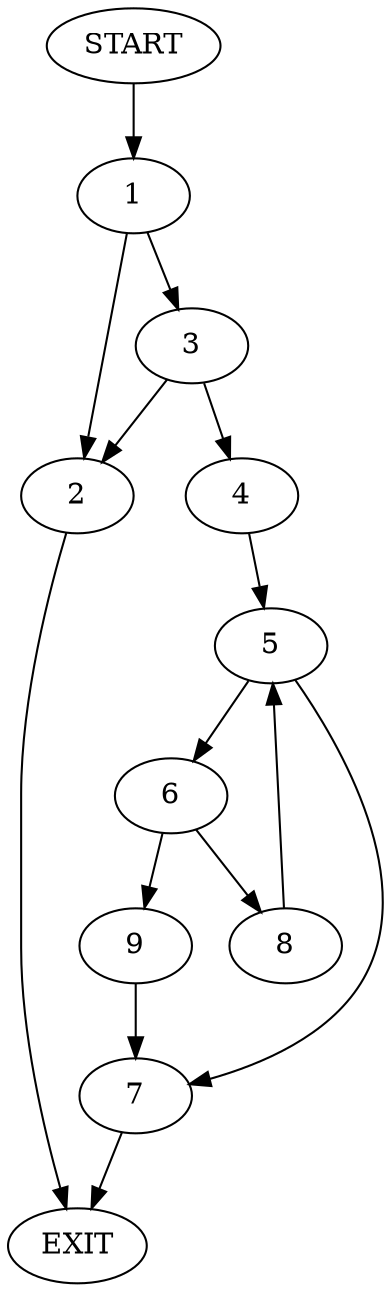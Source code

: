 digraph {
0 [label="START"]
10 [label="EXIT"]
0 -> 1
1 -> 2
1 -> 3
3 -> 2
3 -> 4
2 -> 10
4 -> 5
5 -> 6
5 -> 7
6 -> 8
6 -> 9
7 -> 10
8 -> 5
9 -> 7
}
